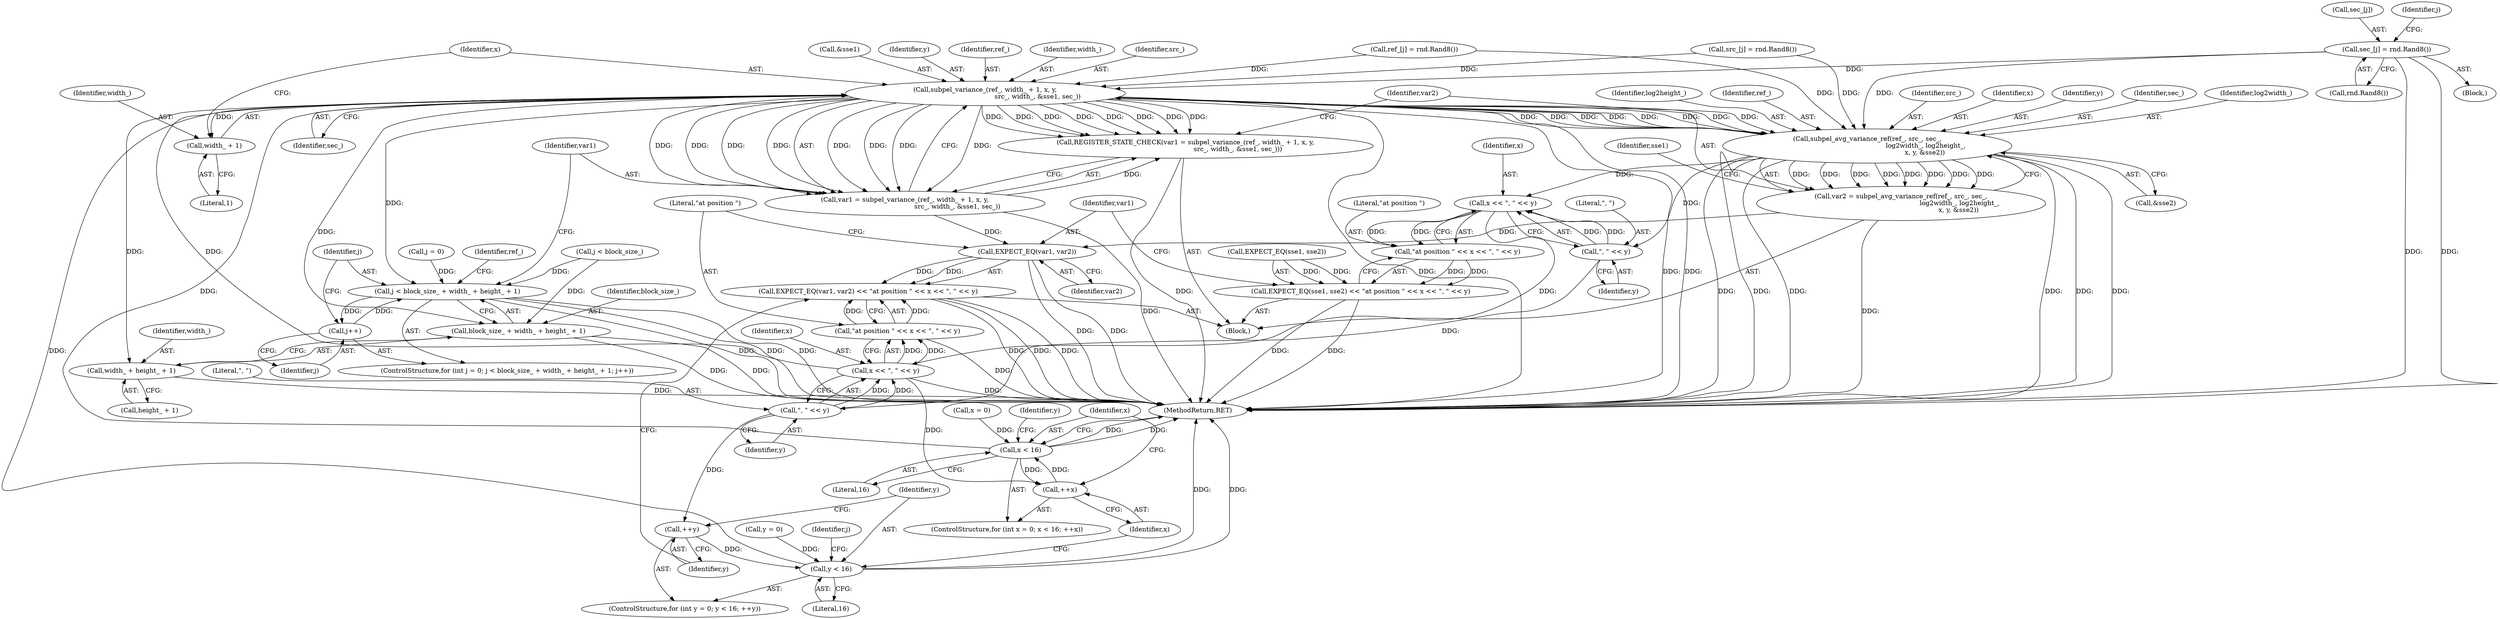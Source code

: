 digraph "1_Android_5a9753fca56f0eeb9f61e342b2fccffc364f9426_113@array" {
"1000140" [label="(Call,sec_[j] = rnd.Rand8())"];
"1000173" [label="(Call,subpel_variance_(ref_, width_ + 1, x, y,\n                                                   src_, width_, &sse1, sec_))"];
"1000150" [label="(Call,j < block_size_ + width_ + height_ + 1)"];
"1000159" [label="(Call,j++)"];
"1000152" [label="(Call,block_size_ + width_ + height_ + 1)"];
"1000154" [label="(Call,width_ + height_ + 1)"];
"1000170" [label="(Call,REGISTER_STATE_CHECK(var1 = subpel_variance_(ref_, width_ + 1, x, y,\n                                                   src_, width_, &sse1, sec_)))"];
"1000171" [label="(Call,var1 = subpel_variance_(ref_, width_ + 1, x, y,\n                                                   src_, width_, &sse1, sec_))"];
"1000210" [label="(Call,EXPECT_EQ(var1, var2))"];
"1000209" [label="(Call,EXPECT_EQ(var1, var2) << \"at position \" << x << \", \" << y)"];
"1000175" [label="(Call,width_ + 1)"];
"1000188" [label="(Call,subpel_avg_variance_ref(ref_, src_, sec_,\n                                                         log2width_, log2height_,\n                                                        x, y, &sse2))"];
"1000186" [label="(Call,var2 = subpel_avg_variance_ref(ref_, src_, sec_,\n                                                         log2width_, log2height_,\n                                                        x, y, &sse2))"];
"1000204" [label="(Call,x << \", \" << y)"];
"1000202" [label="(Call,\"at position \" << x << \", \" << y)"];
"1000198" [label="(Call,EXPECT_EQ(sse1, sse2) << \"at position \" << x << \", \" << y)"];
"1000215" [label="(Call,x << \", \" << y)"];
"1000110" [label="(Call,++x)"];
"1000107" [label="(Call,x < 16)"];
"1000213" [label="(Call,\"at position \" << x << \", \" << y)"];
"1000206" [label="(Call,\", \" << y)"];
"1000217" [label="(Call,\", \" << y)"];
"1000121" [label="(Call,++y)"];
"1000118" [label="(Call,y < 16)"];
"1000123" [label="(Block,)"];
"1000145" [label="(ControlStructure,for (int j = 0; j < block_size_ + width_ + height_ + 1; j++))"];
"1000173" [label="(Call,subpel_variance_(ref_, width_ + 1, x, y,\n                                                   src_, width_, &sse1, sec_))"];
"1000179" [label="(Identifier,y)"];
"1000213" [label="(Call,\"at position \" << x << \", \" << y)"];
"1000159" [label="(Call,j++)"];
"1000141" [label="(Call,sec_[j])"];
"1000151" [label="(Identifier,j)"];
"1000111" [label="(Identifier,x)"];
"1000104" [label="(Call,x = 0)"];
"1000203" [label="(Literal,\"at position \")"];
"1000172" [label="(Identifier,var1)"];
"1000118" [label="(Call,y < 16)"];
"1000189" [label="(Identifier,ref_)"];
"1000155" [label="(Identifier,width_)"];
"1000102" [label="(ControlStructure,for (int x = 0; x < 16; ++x))"];
"1000219" [label="(Identifier,y)"];
"1000115" [label="(Call,y = 0)"];
"1000175" [label="(Call,width_ + 1)"];
"1000120" [label="(Literal,16)"];
"1000153" [label="(Identifier,block_size_)"];
"1000150" [label="(Call,j < block_size_ + width_ + height_ + 1)"];
"1000152" [label="(Call,block_size_ + width_ + height_ + 1)"];
"1000156" [label="(Call,height_ + 1)"];
"1000174" [label="(Identifier,ref_)"];
"1000210" [label="(Call,EXPECT_EQ(var1, var2))"];
"1000214" [label="(Literal,\"at position \")"];
"1000140" [label="(Call,sec_[j] = rnd.Rand8())"];
"1000220" [label="(MethodReturn,RET)"];
"1000171" [label="(Call,var1 = subpel_variance_(ref_, width_ + 1, x, y,\n                                                   src_, width_, &sse1, sec_))"];
"1000162" [label="(Call,ref_[j] = rnd.Rand8())"];
"1000190" [label="(Identifier,src_)"];
"1000194" [label="(Identifier,x)"];
"1000121" [label="(Call,++y)"];
"1000160" [label="(Identifier,j)"];
"1000195" [label="(Identifier,y)"];
"1000181" [label="(Identifier,width_)"];
"1000176" [label="(Identifier,width_)"];
"1000191" [label="(Identifier,sec_)"];
"1000127" [label="(Identifier,j)"];
"1000134" [label="(Block,)"];
"1000188" [label="(Call,subpel_avg_variance_ref(ref_, src_, sec_,\n                                                         log2width_, log2height_,\n                                                        x, y, &sse2))"];
"1000217" [label="(Call,\", \" << y)"];
"1000206" [label="(Call,\", \" << y)"];
"1000187" [label="(Identifier,var2)"];
"1000135" [label="(Call,src_[j] = rnd.Rand8())"];
"1000110" [label="(Call,++x)"];
"1000196" [label="(Call,&sse2)"];
"1000209" [label="(Call,EXPECT_EQ(var1, var2) << \"at position \" << x << \", \" << y)"];
"1000154" [label="(Call,width_ + height_ + 1)"];
"1000212" [label="(Identifier,var2)"];
"1000200" [label="(Identifier,sse1)"];
"1000177" [label="(Literal,1)"];
"1000109" [label="(Literal,16)"];
"1000113" [label="(ControlStructure,for (int y = 0; y < 16; ++y))"];
"1000122" [label="(Identifier,y)"];
"1000192" [label="(Identifier,log2width_)"];
"1000202" [label="(Call,\"at position \" << x << \", \" << y)"];
"1000133" [label="(Identifier,j)"];
"1000218" [label="(Literal,\", \")"];
"1000147" [label="(Call,j = 0)"];
"1000170" [label="(Call,REGISTER_STATE_CHECK(var1 = subpel_variance_(ref_, width_ + 1, x, y,\n                                                   src_, width_, &sse1, sec_)))"];
"1000144" [label="(Call,rnd.Rand8())"];
"1000164" [label="(Identifier,ref_)"];
"1000211" [label="(Identifier,var1)"];
"1000180" [label="(Identifier,src_)"];
"1000186" [label="(Call,var2 = subpel_avg_variance_ref(ref_, src_, sec_,\n                                                         log2width_, log2height_,\n                                                        x, y, &sse2))"];
"1000215" [label="(Call,x << \", \" << y)"];
"1000198" [label="(Call,EXPECT_EQ(sse1, sse2) << \"at position \" << x << \", \" << y)"];
"1000178" [label="(Identifier,x)"];
"1000119" [label="(Identifier,y)"];
"1000205" [label="(Identifier,x)"];
"1000116" [label="(Identifier,y)"];
"1000107" [label="(Call,x < 16)"];
"1000108" [label="(Identifier,x)"];
"1000129" [label="(Call,j < block_size_)"];
"1000193" [label="(Identifier,log2height_)"];
"1000204" [label="(Call,x << \", \" << y)"];
"1000182" [label="(Call,&sse1)"];
"1000199" [label="(Call,EXPECT_EQ(sse1, sse2))"];
"1000208" [label="(Identifier,y)"];
"1000207" [label="(Literal,\", \")"];
"1000216" [label="(Identifier,x)"];
"1000184" [label="(Identifier,sec_)"];
"1000140" -> "1000134"  [label="AST: "];
"1000140" -> "1000144"  [label="CFG: "];
"1000141" -> "1000140"  [label="AST: "];
"1000144" -> "1000140"  [label="AST: "];
"1000133" -> "1000140"  [label="CFG: "];
"1000140" -> "1000220"  [label="DDG: "];
"1000140" -> "1000220"  [label="DDG: "];
"1000140" -> "1000173"  [label="DDG: "];
"1000140" -> "1000188"  [label="DDG: "];
"1000173" -> "1000171"  [label="AST: "];
"1000173" -> "1000184"  [label="CFG: "];
"1000174" -> "1000173"  [label="AST: "];
"1000175" -> "1000173"  [label="AST: "];
"1000178" -> "1000173"  [label="AST: "];
"1000179" -> "1000173"  [label="AST: "];
"1000180" -> "1000173"  [label="AST: "];
"1000181" -> "1000173"  [label="AST: "];
"1000182" -> "1000173"  [label="AST: "];
"1000184" -> "1000173"  [label="AST: "];
"1000171" -> "1000173"  [label="CFG: "];
"1000173" -> "1000220"  [label="DDG: "];
"1000173" -> "1000220"  [label="DDG: "];
"1000173" -> "1000220"  [label="DDG: "];
"1000173" -> "1000150"  [label="DDG: "];
"1000173" -> "1000152"  [label="DDG: "];
"1000173" -> "1000154"  [label="DDG: "];
"1000173" -> "1000170"  [label="DDG: "];
"1000173" -> "1000170"  [label="DDG: "];
"1000173" -> "1000170"  [label="DDG: "];
"1000173" -> "1000170"  [label="DDG: "];
"1000173" -> "1000170"  [label="DDG: "];
"1000173" -> "1000170"  [label="DDG: "];
"1000173" -> "1000170"  [label="DDG: "];
"1000173" -> "1000170"  [label="DDG: "];
"1000173" -> "1000171"  [label="DDG: "];
"1000173" -> "1000171"  [label="DDG: "];
"1000173" -> "1000171"  [label="DDG: "];
"1000173" -> "1000171"  [label="DDG: "];
"1000173" -> "1000171"  [label="DDG: "];
"1000173" -> "1000171"  [label="DDG: "];
"1000173" -> "1000171"  [label="DDG: "];
"1000173" -> "1000171"  [label="DDG: "];
"1000188" -> "1000173"  [label="DDG: "];
"1000188" -> "1000173"  [label="DDG: "];
"1000188" -> "1000173"  [label="DDG: "];
"1000162" -> "1000173"  [label="DDG: "];
"1000173" -> "1000175"  [label="DDG: "];
"1000107" -> "1000173"  [label="DDG: "];
"1000215" -> "1000173"  [label="DDG: "];
"1000118" -> "1000173"  [label="DDG: "];
"1000135" -> "1000173"  [label="DDG: "];
"1000173" -> "1000188"  [label="DDG: "];
"1000173" -> "1000188"  [label="DDG: "];
"1000173" -> "1000188"  [label="DDG: "];
"1000173" -> "1000188"  [label="DDG: "];
"1000173" -> "1000188"  [label="DDG: "];
"1000150" -> "1000145"  [label="AST: "];
"1000150" -> "1000152"  [label="CFG: "];
"1000151" -> "1000150"  [label="AST: "];
"1000152" -> "1000150"  [label="AST: "];
"1000164" -> "1000150"  [label="CFG: "];
"1000172" -> "1000150"  [label="CFG: "];
"1000150" -> "1000220"  [label="DDG: "];
"1000150" -> "1000220"  [label="DDG: "];
"1000150" -> "1000220"  [label="DDG: "];
"1000159" -> "1000150"  [label="DDG: "];
"1000147" -> "1000150"  [label="DDG: "];
"1000129" -> "1000150"  [label="DDG: "];
"1000150" -> "1000159"  [label="DDG: "];
"1000159" -> "1000145"  [label="AST: "];
"1000159" -> "1000160"  [label="CFG: "];
"1000160" -> "1000159"  [label="AST: "];
"1000151" -> "1000159"  [label="CFG: "];
"1000152" -> "1000154"  [label="CFG: "];
"1000153" -> "1000152"  [label="AST: "];
"1000154" -> "1000152"  [label="AST: "];
"1000152" -> "1000220"  [label="DDG: "];
"1000152" -> "1000220"  [label="DDG: "];
"1000129" -> "1000152"  [label="DDG: "];
"1000154" -> "1000156"  [label="CFG: "];
"1000155" -> "1000154"  [label="AST: "];
"1000156" -> "1000154"  [label="AST: "];
"1000154" -> "1000220"  [label="DDG: "];
"1000170" -> "1000123"  [label="AST: "];
"1000170" -> "1000171"  [label="CFG: "];
"1000171" -> "1000170"  [label="AST: "];
"1000187" -> "1000170"  [label="CFG: "];
"1000170" -> "1000220"  [label="DDG: "];
"1000171" -> "1000170"  [label="DDG: "];
"1000172" -> "1000171"  [label="AST: "];
"1000171" -> "1000220"  [label="DDG: "];
"1000171" -> "1000210"  [label="DDG: "];
"1000210" -> "1000209"  [label="AST: "];
"1000210" -> "1000212"  [label="CFG: "];
"1000211" -> "1000210"  [label="AST: "];
"1000212" -> "1000210"  [label="AST: "];
"1000214" -> "1000210"  [label="CFG: "];
"1000210" -> "1000220"  [label="DDG: "];
"1000210" -> "1000220"  [label="DDG: "];
"1000210" -> "1000209"  [label="DDG: "];
"1000210" -> "1000209"  [label="DDG: "];
"1000186" -> "1000210"  [label="DDG: "];
"1000209" -> "1000123"  [label="AST: "];
"1000209" -> "1000213"  [label="CFG: "];
"1000213" -> "1000209"  [label="AST: "];
"1000122" -> "1000209"  [label="CFG: "];
"1000209" -> "1000220"  [label="DDG: "];
"1000209" -> "1000220"  [label="DDG: "];
"1000209" -> "1000220"  [label="DDG: "];
"1000213" -> "1000209"  [label="DDG: "];
"1000213" -> "1000209"  [label="DDG: "];
"1000175" -> "1000177"  [label="CFG: "];
"1000176" -> "1000175"  [label="AST: "];
"1000177" -> "1000175"  [label="AST: "];
"1000178" -> "1000175"  [label="CFG: "];
"1000188" -> "1000186"  [label="AST: "];
"1000188" -> "1000196"  [label="CFG: "];
"1000189" -> "1000188"  [label="AST: "];
"1000190" -> "1000188"  [label="AST: "];
"1000191" -> "1000188"  [label="AST: "];
"1000192" -> "1000188"  [label="AST: "];
"1000193" -> "1000188"  [label="AST: "];
"1000194" -> "1000188"  [label="AST: "];
"1000195" -> "1000188"  [label="AST: "];
"1000196" -> "1000188"  [label="AST: "];
"1000186" -> "1000188"  [label="CFG: "];
"1000188" -> "1000220"  [label="DDG: "];
"1000188" -> "1000220"  [label="DDG: "];
"1000188" -> "1000220"  [label="DDG: "];
"1000188" -> "1000220"  [label="DDG: "];
"1000188" -> "1000220"  [label="DDG: "];
"1000188" -> "1000220"  [label="DDG: "];
"1000188" -> "1000186"  [label="DDG: "];
"1000188" -> "1000186"  [label="DDG: "];
"1000188" -> "1000186"  [label="DDG: "];
"1000188" -> "1000186"  [label="DDG: "];
"1000188" -> "1000186"  [label="DDG: "];
"1000188" -> "1000186"  [label="DDG: "];
"1000188" -> "1000186"  [label="DDG: "];
"1000188" -> "1000186"  [label="DDG: "];
"1000162" -> "1000188"  [label="DDG: "];
"1000135" -> "1000188"  [label="DDG: "];
"1000188" -> "1000204"  [label="DDG: "];
"1000188" -> "1000206"  [label="DDG: "];
"1000186" -> "1000123"  [label="AST: "];
"1000187" -> "1000186"  [label="AST: "];
"1000200" -> "1000186"  [label="CFG: "];
"1000186" -> "1000220"  [label="DDG: "];
"1000204" -> "1000202"  [label="AST: "];
"1000204" -> "1000206"  [label="CFG: "];
"1000205" -> "1000204"  [label="AST: "];
"1000206" -> "1000204"  [label="AST: "];
"1000202" -> "1000204"  [label="CFG: "];
"1000204" -> "1000202"  [label="DDG: "];
"1000204" -> "1000202"  [label="DDG: "];
"1000206" -> "1000204"  [label="DDG: "];
"1000206" -> "1000204"  [label="DDG: "];
"1000204" -> "1000215"  [label="DDG: "];
"1000202" -> "1000198"  [label="AST: "];
"1000203" -> "1000202"  [label="AST: "];
"1000198" -> "1000202"  [label="CFG: "];
"1000202" -> "1000198"  [label="DDG: "];
"1000202" -> "1000198"  [label="DDG: "];
"1000198" -> "1000123"  [label="AST: "];
"1000199" -> "1000198"  [label="AST: "];
"1000211" -> "1000198"  [label="CFG: "];
"1000198" -> "1000220"  [label="DDG: "];
"1000198" -> "1000220"  [label="DDG: "];
"1000199" -> "1000198"  [label="DDG: "];
"1000199" -> "1000198"  [label="DDG: "];
"1000215" -> "1000213"  [label="AST: "];
"1000215" -> "1000217"  [label="CFG: "];
"1000216" -> "1000215"  [label="AST: "];
"1000217" -> "1000215"  [label="AST: "];
"1000213" -> "1000215"  [label="CFG: "];
"1000215" -> "1000220"  [label="DDG: "];
"1000215" -> "1000110"  [label="DDG: "];
"1000215" -> "1000213"  [label="DDG: "];
"1000215" -> "1000213"  [label="DDG: "];
"1000217" -> "1000215"  [label="DDG: "];
"1000217" -> "1000215"  [label="DDG: "];
"1000110" -> "1000102"  [label="AST: "];
"1000110" -> "1000111"  [label="CFG: "];
"1000111" -> "1000110"  [label="AST: "];
"1000108" -> "1000110"  [label="CFG: "];
"1000110" -> "1000107"  [label="DDG: "];
"1000107" -> "1000110"  [label="DDG: "];
"1000107" -> "1000102"  [label="AST: "];
"1000107" -> "1000109"  [label="CFG: "];
"1000108" -> "1000107"  [label="AST: "];
"1000109" -> "1000107"  [label="AST: "];
"1000116" -> "1000107"  [label="CFG: "];
"1000220" -> "1000107"  [label="CFG: "];
"1000107" -> "1000220"  [label="DDG: "];
"1000107" -> "1000220"  [label="DDG: "];
"1000104" -> "1000107"  [label="DDG: "];
"1000214" -> "1000213"  [label="AST: "];
"1000213" -> "1000220"  [label="DDG: "];
"1000206" -> "1000208"  [label="CFG: "];
"1000207" -> "1000206"  [label="AST: "];
"1000208" -> "1000206"  [label="AST: "];
"1000206" -> "1000217"  [label="DDG: "];
"1000217" -> "1000219"  [label="CFG: "];
"1000218" -> "1000217"  [label="AST: "];
"1000219" -> "1000217"  [label="AST: "];
"1000217" -> "1000121"  [label="DDG: "];
"1000121" -> "1000113"  [label="AST: "];
"1000121" -> "1000122"  [label="CFG: "];
"1000122" -> "1000121"  [label="AST: "];
"1000119" -> "1000121"  [label="CFG: "];
"1000121" -> "1000118"  [label="DDG: "];
"1000118" -> "1000113"  [label="AST: "];
"1000118" -> "1000120"  [label="CFG: "];
"1000119" -> "1000118"  [label="AST: "];
"1000120" -> "1000118"  [label="AST: "];
"1000127" -> "1000118"  [label="CFG: "];
"1000111" -> "1000118"  [label="CFG: "];
"1000118" -> "1000220"  [label="DDG: "];
"1000118" -> "1000220"  [label="DDG: "];
"1000115" -> "1000118"  [label="DDG: "];
}
